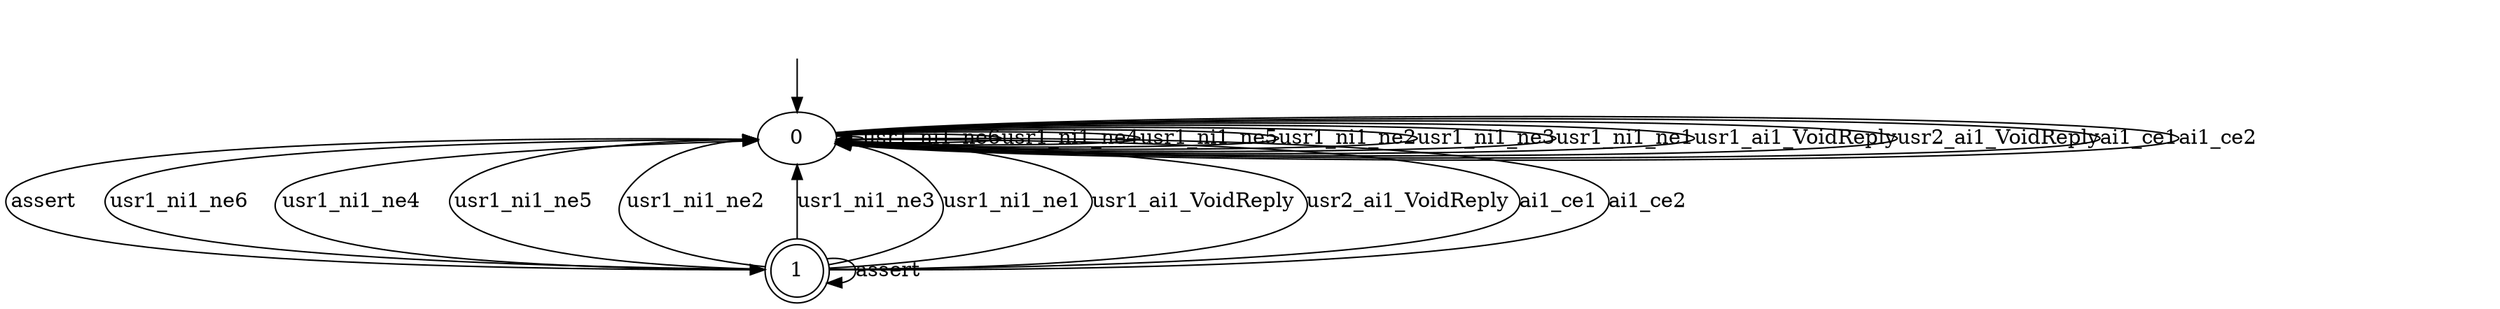 digraph T3 {
0 [label="0"];
1 [label="1", shape=doublecircle];
0 -> 0  [label="usr1_ni1_ne6"];
0 -> 0  [label="usr1_ni1_ne4"];
0 -> 0  [label="usr1_ni1_ne5"];
0 -> 0  [label="usr1_ni1_ne2"];
0 -> 0  [label="usr1_ni1_ne3"];
0 -> 0  [label="usr1_ni1_ne1"];
0 -> 0  [label="usr1_ai1_VoidReply"];
0 -> 0  [label="usr2_ai1_VoidReply"];
0 -> 0  [label="ai1_ce1"];
0 -> 0  [label="ai1_ce2"];
0 -> 1  [label="assert"];
1 -> 0  [label="usr1_ni1_ne6"];
1 -> 0  [label="usr1_ni1_ne4"];
1 -> 0  [label="usr1_ni1_ne5"];
1 -> 0  [label="usr1_ni1_ne2"];
1 -> 0  [label="usr1_ni1_ne3"];
1 -> 0  [label="usr1_ni1_ne1"];
1 -> 0  [label="usr1_ai1_VoidReply"];
1 -> 0  [label="usr2_ai1_VoidReply"];
1 -> 0  [label="ai1_ce1"];
1 -> 0  [label="ai1_ce2"];
1 -> 1  [label="assert"];
__start0 [label="", shape=none];
__start0 -> 0  [label=""];
}
